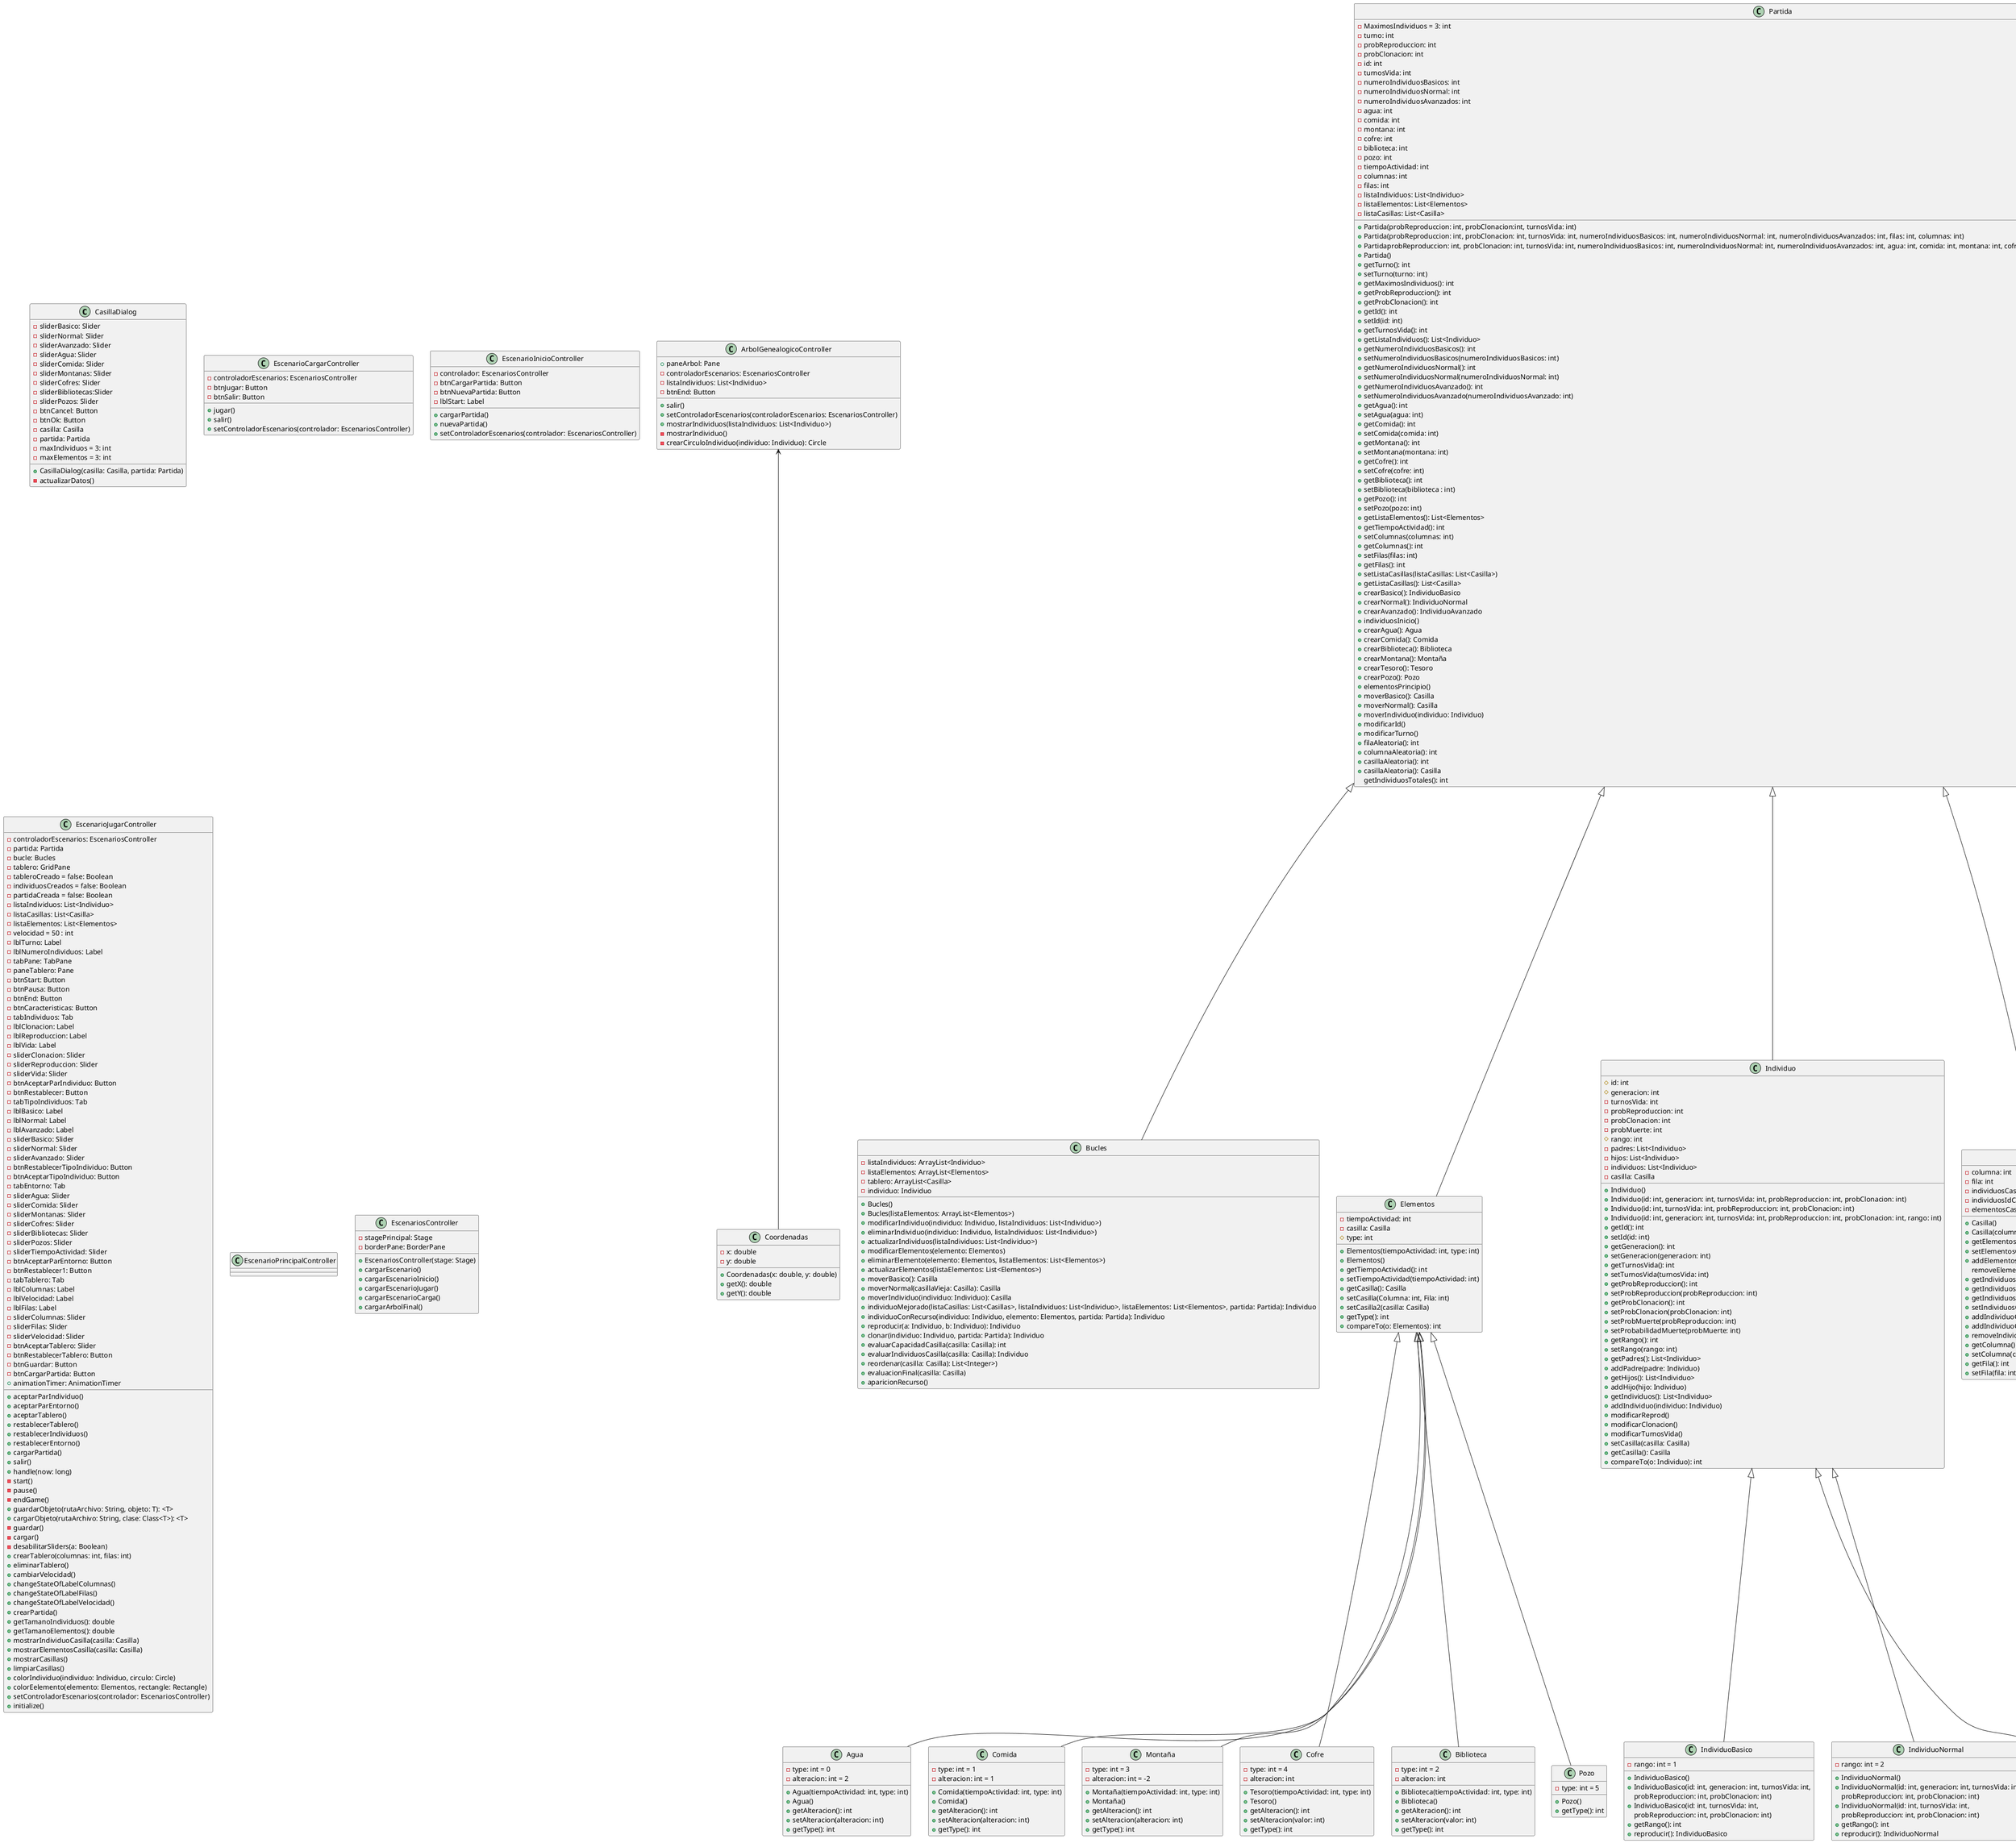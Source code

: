 @startuml
'https://plantuml.com/class-diagram

class CasillaDialog
class ArbolGenealogicoController
class EscenarioCargarController
class EscenarioInicioController
class EscenarioJugarController
class EscenarioPrincipalController
class EscenariosController

class Partida
class Bucles
class Elementos
class Individuo
class Casilla
class PartidaCasilla

class IndividuoBasico
class IndividuoNormal
class IndividuoAvanzado

class Agua
class Comida
class Montaña
class Cofre
class Biblioteca
class Pozo

Partida <|-- Bucles
Partida <|-- Elementos
Partida <|-- Individuo
Partida <|-- Casilla
Partida <|-- PartidaCasilla

class Partida{
-MaximosIndividuos = 3: int
-turno: int
-probReproduccion: int
-probClonacion: int
-id: int
-turnosVida: int
-numeroIndividuosBasicos: int
-numeroIndividuosNormal: int
-numeroIndividuosAvanzados: int
-agua: int
-comida: int
-montana: int
-cofre: int
-biblioteca: int
-pozo: int
-tiempoActividad: int
-columnas: int
-filas: int
-listaIndividuos: List<Individuo>
-listaElementos: List<Elementos>
-listaCasillas: List<Casilla>
+Partida(probReproduccion: int, probClonacion:int, turnosVida: int)
+Partida(probReproduccion: int, probClonacion: int, turnosVida: int, numeroIndividuosBasicos: int, numeroIndividuosNormal: int, numeroIndividuosAvanzados: int, filas: int, columnas: int)
+PartidaprobReproduccion: int, probClonacion: int, turnosVida: int, numeroIndividuosBasicos: int, numeroIndividuosNormal: int, numeroIndividuosAvanzados: int, agua: int, comida: int, montana: int, cofre: int, biblioteca: int, pozo: int,filas: int, columnas: int)
+Partida()
+getTurno(): int
+setTurno(turno: int)
+getMaximosIndividuos(): int
+getProbReproduccion(): int
+getProbClonacion(): int
+getId(): int
+setId(id: int)
+getTurnosVida(): int
+getListaIndividuos(): List<Individuo>
+getNumeroIndividuosBasicos(): int
+setNumeroIndividuosBasicos(numeroIndividuosBasicos: int)
+getNumeroIndividuosNormal(): int
+setNumeroIndividuosNormal(numeroIndividuosNormal: int)
+getNumeroIndividuosAvanzado(): int
+setNumeroIndividuosAvanzado(numeroIndividuosAvanzado: int)
+getAgua(): int
+setAgua(agua: int)
+getComida(): int
+setComida(comida: int)
+getMontana(): int
+setMontana(montana: int)
+getCofre(): int
+setCofre(cofre: int)
+getBiblioteca(): int
+setBiblioteca(biblioteca : int)
+getPozo(): int
+setPozo(pozo: int)
+getListaElementos(): List<Elementos>
+getTiempoActividad(): int
+setColumnas(columnas: int)
+getColumnas(): int
+setFilas(filas: int)
+getFilas(): int
+setListaCasillas(listaCasillas: List<Casilla>)
+getListaCasillas(): List<Casilla>
+crearBasico(): IndividuoBasico
+crearNormal(): IndividuoNormal
+crearAvanzado(): IndividuoAvanzado
+individuosInicio()
+crearAgua(): Agua
+crearComida(): Comida
+crearBiblioteca(): Biblioteca
+crearMontana(): Montaña
+crearTesoro(): Tesoro
+crearPozo(): Pozo
+elementosPrincipio()
+moverBasico(): Casilla
+moverNormal(): Casilla
+moverIndividuo(individuo: Individuo)
+modificarId()
+modificarTurno()
+filaAleatoria(): int
+columnaAleatoria(): int
+casillaAleatoria(): int
+casillaAleatoria(): Casilla
getIndividuosTotales(): int
}

Individuo <|-- IndividuoBasico
Individuo <|-- IndividuoNormal
Individuo <|-- IndividuoAvanzado

class Individuo{
#id: int
#generacion: int
-turnosVida: int
-probReproduccion: int
-probClonacion: int
-probMuerte: int
#rango: int
-padres: List<Individuo>
-hijos: List<Individuo>
-individuos: List<Individuo>
-casilla: Casilla
+Individuo()
+Individuo(id: int, generacion: int, turnosVida: int, probReproduccion: int, probClonacion: int)
+Individuo(id: int, turnosVida: int, probReproduccion: int, probClonacion: int)
+Individuo(id: int, generacion: int, turnosVida: int, probReproduccion: int, probClonacion: int, rango: int)
+getId(): int
+setId(id: int)
+getGeneracion(): int
+setGeneracion(generacion: int)
+getTurnosVida(): int
+setTurnosVida(turnosVida: int)
+getProbReproduccion(): int
+setProbReproduccion(probReproduccion: int)
+getProbClonacion(): int
+setProbClonacion(probClonacion: int)
+setProbMuerte(probReproduccion: int)
+setProbabilidadMuerte(probMuerte: int)
+getRango(): int
+setRango(rango: int)
+getPadres(): List<Individuo>
+addPadre(padre: Individuo)
+getHijos(): List<Individuo>
+addHijo(hijo: Individuo)
+getIndividuos(): List<Individuo>
+addIndividuo(individuo: Individuo)
+modificarReprod()
+modificarClonacion()
+modificarTurnosVida()
+setCasilla(casilla: Casilla)
+getCasilla(): Casilla
+compareTo(o: Individuo): int
}

class IndividuoBasico{
-rango: int = 1
+IndividuoBasico()
+IndividuoBasico(id: int, generacion: int, turnosVida: int,
probReproduccion: int, probClonacion: int)
+IndividuoBasico(id: int, turnosVida: int,
probReproduccion: int, probClonacion: int)
+getRango(): int
+reproducir(): IndividuoBasico
}

class IndividuoNormal{
-rango: int = 2
+IndividuoNormal()
+IndividuoNormal(id: int, generacion: int, turnosVida: int,
probReproduccion: int, probClonacion: int)
+IndividuoNormal(id: int, turnosVida: int,
probReproduccion: int, probClonacion: int)
+getRango(): int
+reproducir(): IndividuoNormal
}

class IndividuoAvanzado{
-rango: int = 3
+IndividuoAvanzado()
+IndividuoAvanzado(id: int, generacion: int, turnosVida: int,
probReproduccion: int, probClonacion: int)
+IndividuoAvanzado(id: int, turnosVida: int,
probReproduccion: int, probClonacion: int)
+getRango(): int
+reproducir(): IndividuoAvanzado
}

Elementos <|-- Agua
Elementos <|-- Comida
Elementos <|-- Montaña
Elementos <|-- Cofre
Elementos <|-- Biblioteca
Elementos <|-- Pozo

class Elementos{
-tiempoActividad: int
-casilla: Casilla
#type: int
+Elementos(tiempoActividad: int, type: int)
+Elementos()
+getTiempoActividad(): int
+setTiempoActividad(tiempoActividad: int)
+getCasilla(): Casilla
+setCasilla(Columna: int, Fila: int)
+setCasilla2(casilla: Casilla)
+getType(): int
+compareTo(o: Elementos): int
}

class Agua{
-type: int = 0
-alteracion: int = 2
+Agua(tiempoActividad: int, type: int)
+Agua()
+getAlteracion(): int
+setAlteracion(alteracion: int)
+getType(): int
}

class Comida{
-type: int = 1
-alteracion: int = 1
+Comida(tiempoActividad: int, type: int)
+Comida()
+getAlteracion(): int
+setAlteracion(alteracion: int)
+getType(): int
}

class Montaña{
-type: int = 3
-alteracion: int = -2
+Montaña(tiempoActividad: int, type: int)
+Montaña()
+getAlteracion(): int
+setAlteracion(alteracion: int)
+getType(): int
}

class Cofre{
-type: int = 4
-alteracion: int
+Tesoro(tiempoActividad: int, type: int)
+Tesoro()
+getAlteracion(): int
+setAlteracion(valor: int)
+getType(): int
}

class Biblioteca{
-type: int = 2
-alteracion: int
+Biblioteca(tiempoActividad: int, type: int)
+Biblioteca()
+getAlteracion(): int
+setAlteracion(valor: int)
+getType(): int
}

class Pozo{
-type: int = 5
+Pozo()
+getType(): int
}

class Bucles{
-listaIndividuos: ArrayList<Individuo>
-listaElementos: ArrayList<Elementos>
-tablero: ArrayList<Casilla>
-individuo: Individuo
+Bucles()
+Bucles(listaElementos: ArrayList<Elementos>)
+modificarIndividuo(individuo: Individuo, listaIndividuos: List<Individuo>)
+eliminarIndividuo(individuo: Individuo, listaIndividuos: List<Individuo>)
+actualizarIndividuos(listaIndividuos: List<Individuo>)
+modificarElementos(elemento: Elementos)
+eliminarElemento(elemento: Elementos, listaElementos: List<Elementos>)
+actualizarElementos(listaElementos: List<Elementos>)
+moverBasico(): Casilla
+moverNormal(casillaVieja: Casilla): Casilla
+moverIndividuo(individuo: Individuo): Casilla
+individuoMejorado(listaCasillas: List<Casillas>, listaIndividuos: List<Individuo>, listaElementos: List<Elementos>, partida: Partida): Individuo
+individuoConRecurso(individuo: Individuo, elemento: Elementos, partida: Partida): Individuo
+reproducir(a: Individuo, b: Individuo): Individuo
+clonar(individuo: Individuo, partida: Partida): Individuo
+evaluarCapacidadCasilla(casilla: Casilla): int
+evaluarIndividuosCasilla(casilla: Casilla): Individuo
+reordenar(casilla: Casilla): List<Integer>)
+evaluacionFinal(casilla: Casilla)
+aparicionRecurso()
}

Casilla <-- Pane

class Casilla{
-columna: int
-fila: int
-individuosCasilla: List<Individuo>
-individuosIdCasilla: List<Integer>
-elementosCasilla: List<Elementos>
+Casilla()
+Casilla(columna: int, fila: int)
+getElementosCasilla(): List<Elementos>
+setElementosCasilla(elementosCasilla: List<Elementos>)
+addElementosCasilla(elemento: Elementos)
removeElementoCasilla(elemento: Elementos)
+getIndividuosCasilla(): List<Individuo>
+getIndividuosIdCasilla(): List<Integer>
+getIndividuosTotales(): int
+setIndividuosCasilla(listaIndividuos: List<Individuo>)
+addIndividuoCasilla(individuo: Individuo)
+addIndividuoCasilla()
+removeIndividuoCasilla(individuo: Individuo)
+getColumna(): int
+setColumna(columna: int)
+getFila(): int
+setFila(fila: int)
}

class PartidaCasilla{
casilla: Casilla
partida: Partida
+PartidaCasilla()
+PartidaCasilla(casilla: Casilla, partida: Partida)
+getCasilla(): Casilla
+setCasilla(casilla: Casilla)
+getPartida(): Partida
+setPartida(partida: Partida)
}

class CasillaDialog{
-sliderBasico: Slider
-sliderNormal: Slider
-sliderAvanzado: Slider
-sliderAgua: Slider
-sliderComida: Slider
-sliderMontanas: Slider
-sliderCofres: Slider
-sliderBibliotecas:Slider
-sliderPozos: Slider
-btnCancel: Button
-btnOk: Button
-casilla: Casilla
-partida: Partida
-maxIndividuos = 3: int
-maxElementos = 3: int
+CasillaDialog(casilla: Casilla, partida: Partida)
-actualizarDatos()
}

class ArbolGenealogicoController{
+paneArbol: Pane
-controladorEscenarios: EscenariosController
-listaIndividuos: List<Individuo>
-btnEnd: Button
+salir()
+setControladorEscenarios(controladorEscenarios: EscenariosController)
+mostrarIndividuos(listaIndividuos: List<Individuo>)
-mostrarIndividuo()
-crearCirculoIndividuo(individuo: Individuo): Circle
}

ArbolGenealogicoController <-- Coordenadas

class Coordenadas{
-x: double
-y: double
+Coordenadas(x: double, y: double)
+getX(): double
+getY(): double
}

class EscenarioCargarController{
-controladorEscenarios: EscenariosController
-btnJugar: Button
-btnSalir: Button
+jugar()
+salir()
+setControladorEscenarios(controlador: EscenariosController)
}


class EscenarioInicioController{
-controlador: EscenariosController
-btnCargarPartida: Button
-btnNuevaPartida: Button
-lblStart: Label
+cargarPartida()
+nuevaPartida()
+setControladorEscenarios(controlador: EscenariosController)
}

class EscenarioJugarController{
-controladorEscenarios: EscenariosController
-partida: Partida
-bucle: Bucles
-tablero: GridPane
-tableroCreado = false: Boolean
-individuosCreados = false: Boolean
-partidaCreada = false: Boolean
-listaIndividuos: List<Individuo>
-listaCasillas: List<Casilla>
-listaElementos: List<Elementos>
-velocidad = 50 : int
-lblTurno: Label
-lblNumeroIndividuos: Label
-tabPane: TabPane
-paneTablero: Pane
-btnStart: Button
-btnPausa: Button
-btnEnd: Button
-btnCaracteristicas: Button
-tabIndividuos: Tab
-lblClonacion: Label
-lblReproduccion: Label
-lblVida: Label
-sliderClonacion: Slider
-sliderReproduccion: Slider
-sliderVida: Slider
-btnAceptarParIndividuo: Button
-btnRestablecer: Button
-tabTipoIndividuos: Tab
-lblBasico: Label
-lblNormal: Label
-lblAvanzado: Label
-sliderBasico: Slider
-sliderNormal: Slider
-sliderAvanzado: Slider
-btnRestablecerTipoIndividuo: Button
-btnAceptarTipoIndividuo: Button
-tabEntorno: Tab
-sliderAgua: Slider
-sliderComida: Slider
-sliderMontanas: Slider
-sliderCofres: Slider
-sliderBibliotecas: Slider
-sliderPozos: Slider
-sliderTiempoActividad: Slider
-btnAceptarParEntorno: Button
-btnRestablecer1: Button
-tabTablero: Tab
-lblColumnas: Label
-lblVelocidad: Label
-lblFilas: Label
-sliderColumnas: Slider
-sliderFilas: Slider
-sliderVelocidad: Slider
-btnAceptarTablero: Slider
-btnRestablecerTablero: Button
-btnGuardar: Button
-btnCargarPartida: Button
+aceptarParIndividuo()
+aceptarParEntorno()
+aceptarTablero()
+restablecerTablero()
+restablecerIndividuos()
+restablecerEntorno()
+cargarPartida()
+salir()
+animationTimer: AnimationTimer
+handle(now: long)
-start()
-pause()
-endGame()
+guardarObjeto(rutaArchivo: String, objeto: T): <T>
+cargarObjeto(rutaArchivo: String, clase: Class<T>): <T>
-guardar()
-cargar()
-desabilitarSliders(a: Boolean)
+crearTablero(columnas: int, filas: int)
+eliminarTablero()
+cambiarVelocidad()
+changeStateOfLabelColumnas()
+changeStateOfLabelFilas()
+changeStateOfLabelVelocidad()
+crearPartida()
+getTamanoIndividuos(): double
+getTamanoElementos(): double
+mostrarIndividuoCasilla(casilla: Casilla)
+mostrarElementosCasilla(casilla: Casilla)
+mostrarCasillas()
+limpiarCasillas()
+colorIndividuo(individuo: Individuo, circulo: Circle)
+colorEelemento(elemento: Elementos, rectangle: Rectangle)
+setControladorEscenarios(controlador: EscenariosController)
+initialize()
}

class EscenarioPrincipalController{
}

class EscenariosController{
-stagePrincipal: Stage
-borderPane: BorderPane
+EscenariosController(stage: Stage)
+cargarEscenario()
+cargarEscenarioInicio()
+cargarEscenarioJugar()
+cargarEscenarioCarga()
+cargarArbolFinal()
}

@enduml